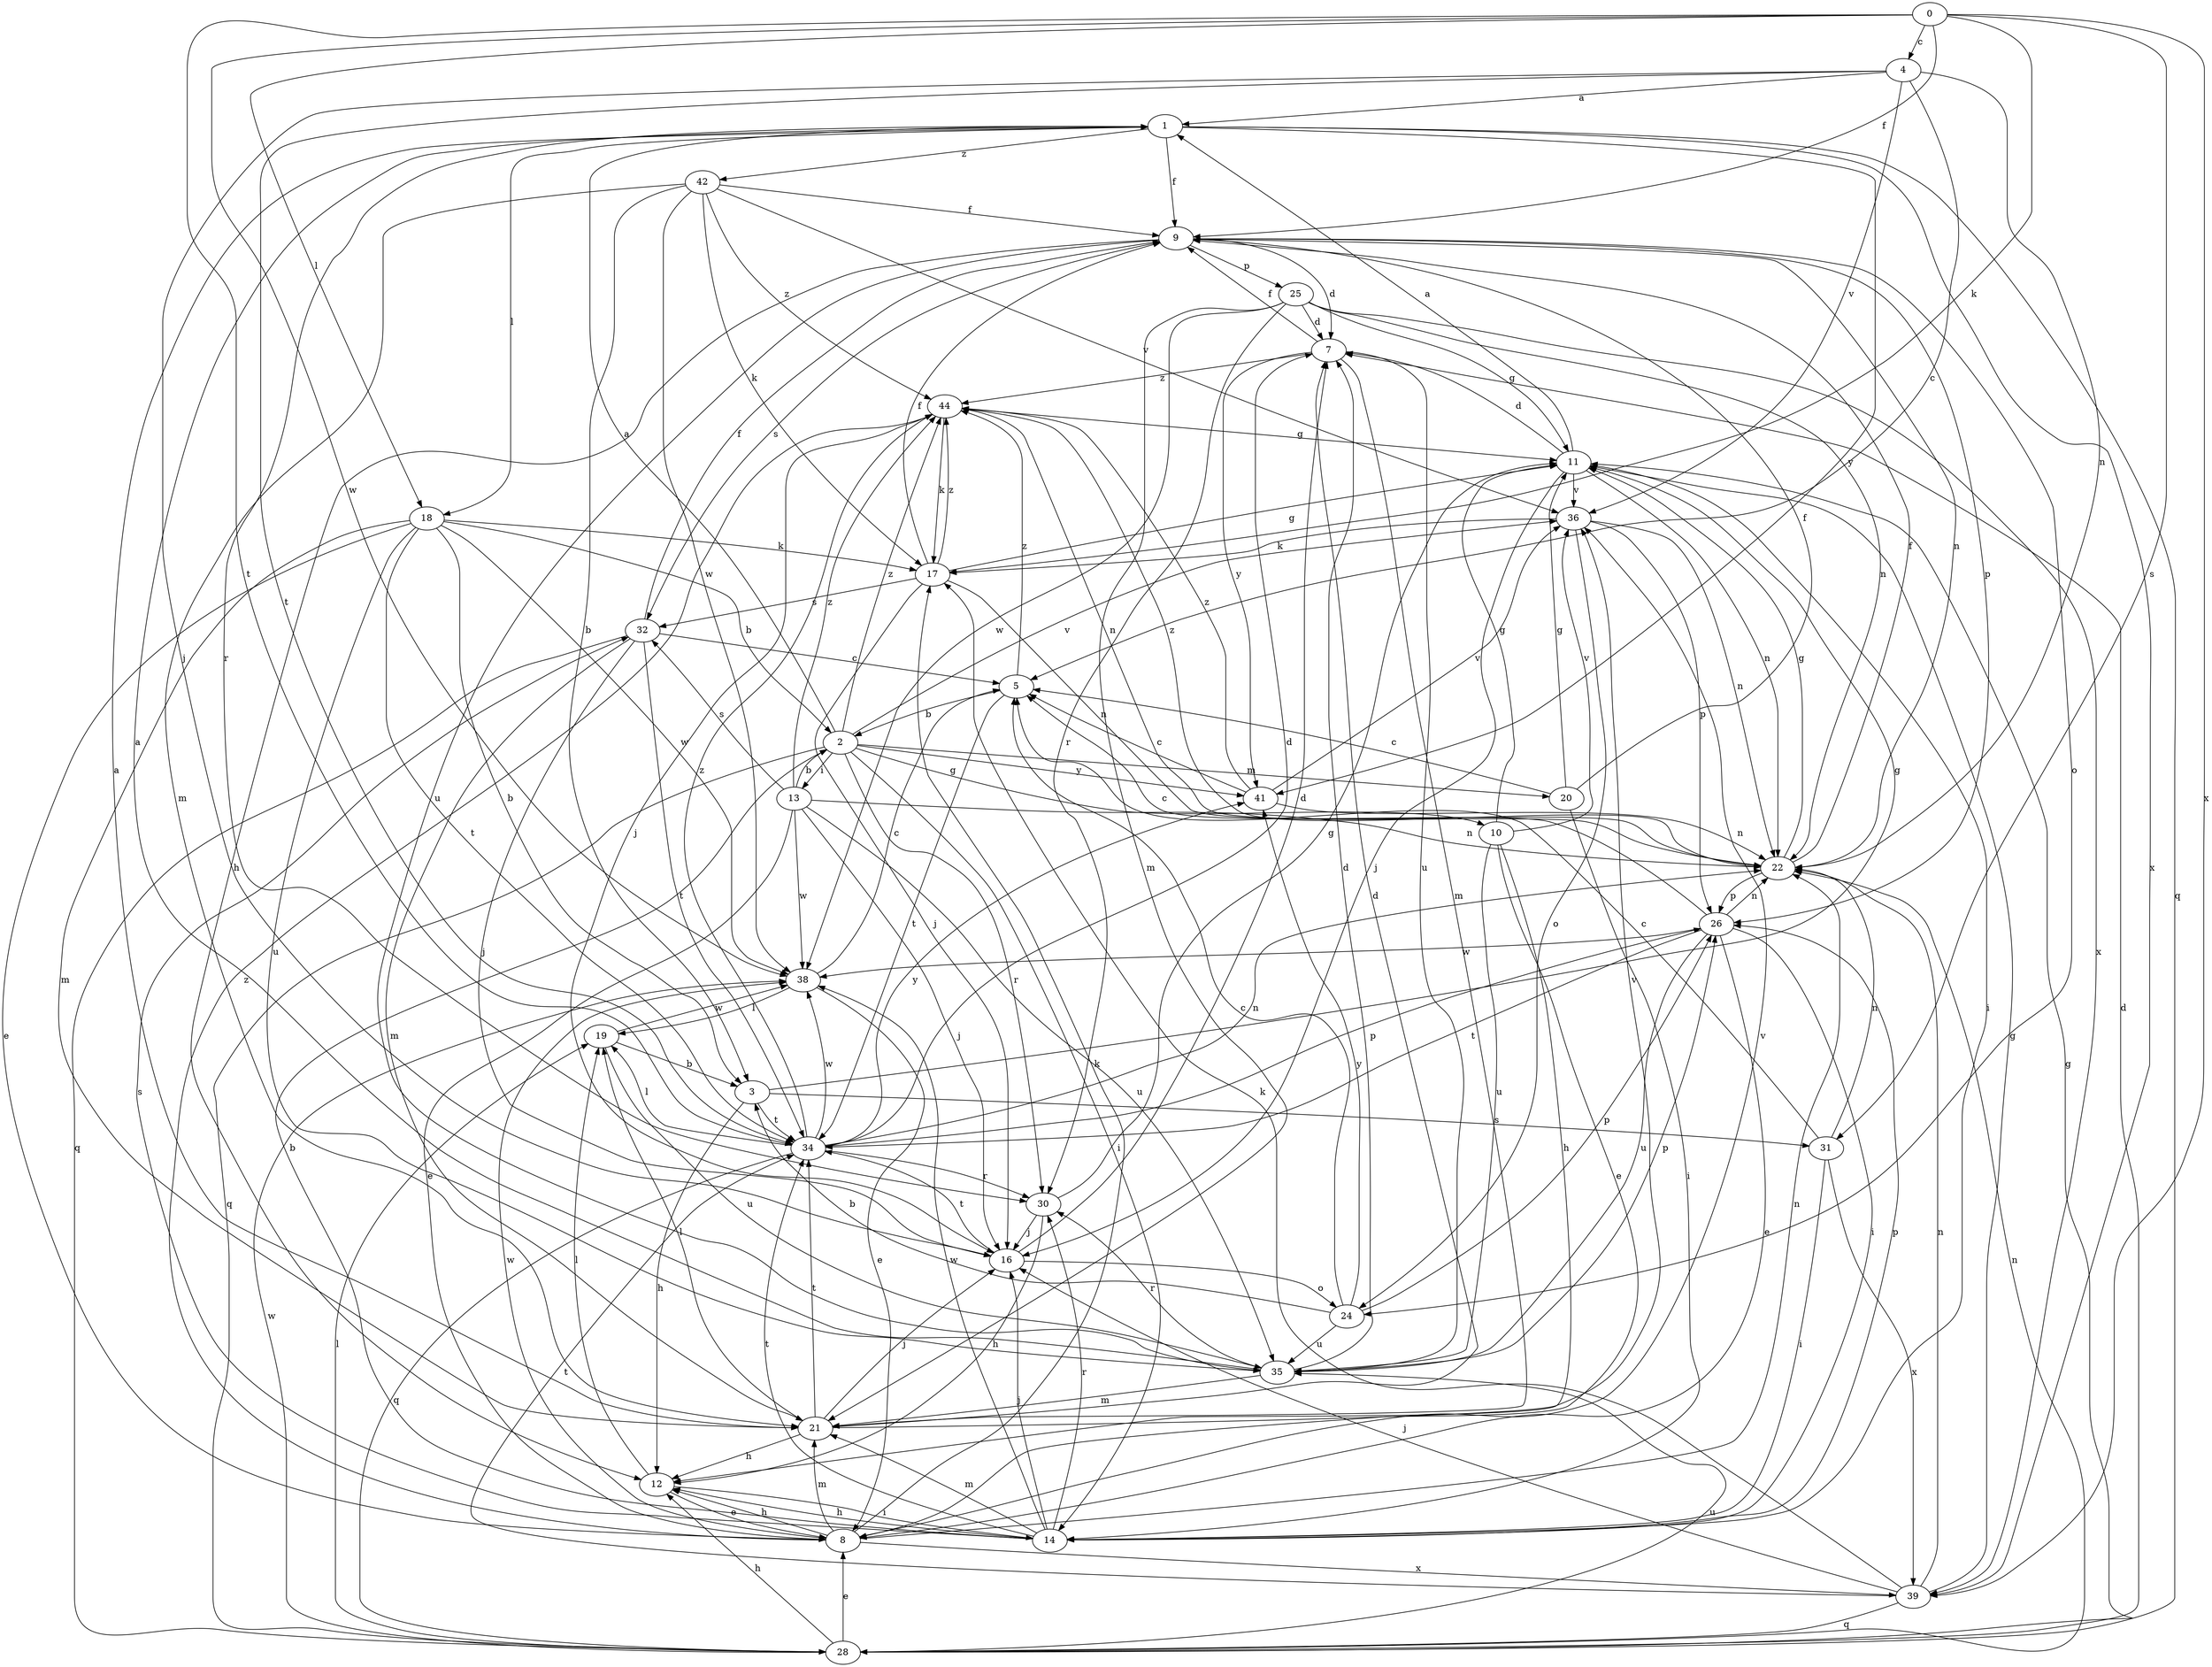 strict digraph  {
0;
1;
2;
3;
4;
5;
7;
8;
9;
10;
11;
12;
13;
14;
16;
17;
18;
19;
20;
21;
22;
24;
25;
26;
28;
30;
31;
32;
34;
35;
36;
38;
39;
41;
42;
44;
0 -> 4  [label=c];
0 -> 9  [label=f];
0 -> 17  [label=k];
0 -> 18  [label=l];
0 -> 31  [label=s];
0 -> 34  [label=t];
0 -> 38  [label=w];
0 -> 39  [label=x];
1 -> 9  [label=f];
1 -> 18  [label=l];
1 -> 28  [label=q];
1 -> 30  [label=r];
1 -> 39  [label=x];
1 -> 41  [label=y];
1 -> 42  [label=z];
2 -> 1  [label=a];
2 -> 10  [label=g];
2 -> 13  [label=i];
2 -> 14  [label=i];
2 -> 20  [label=m];
2 -> 28  [label=q];
2 -> 30  [label=r];
2 -> 36  [label=v];
2 -> 41  [label=y];
2 -> 44  [label=z];
3 -> 11  [label=g];
3 -> 12  [label=h];
3 -> 31  [label=s];
3 -> 34  [label=t];
4 -> 1  [label=a];
4 -> 5  [label=c];
4 -> 16  [label=j];
4 -> 22  [label=n];
4 -> 34  [label=t];
4 -> 36  [label=v];
5 -> 2  [label=b];
5 -> 34  [label=t];
5 -> 44  [label=z];
7 -> 9  [label=f];
7 -> 21  [label=m];
7 -> 35  [label=u];
7 -> 41  [label=y];
7 -> 44  [label=z];
8 -> 12  [label=h];
8 -> 17  [label=k];
8 -> 21  [label=m];
8 -> 22  [label=n];
8 -> 36  [label=v];
8 -> 38  [label=w];
8 -> 39  [label=x];
8 -> 44  [label=z];
9 -> 7  [label=d];
9 -> 12  [label=h];
9 -> 22  [label=n];
9 -> 24  [label=o];
9 -> 25  [label=p];
9 -> 26  [label=p];
9 -> 32  [label=s];
9 -> 35  [label=u];
10 -> 8  [label=e];
10 -> 11  [label=g];
10 -> 12  [label=h];
10 -> 35  [label=u];
10 -> 36  [label=v];
11 -> 1  [label=a];
11 -> 7  [label=d];
11 -> 14  [label=i];
11 -> 16  [label=j];
11 -> 22  [label=n];
11 -> 36  [label=v];
12 -> 8  [label=e];
12 -> 14  [label=i];
12 -> 19  [label=l];
13 -> 2  [label=b];
13 -> 8  [label=e];
13 -> 16  [label=j];
13 -> 22  [label=n];
13 -> 32  [label=s];
13 -> 35  [label=u];
13 -> 38  [label=w];
13 -> 44  [label=z];
14 -> 2  [label=b];
14 -> 12  [label=h];
14 -> 16  [label=j];
14 -> 21  [label=m];
14 -> 26  [label=p];
14 -> 30  [label=r];
14 -> 32  [label=s];
14 -> 34  [label=t];
14 -> 38  [label=w];
16 -> 7  [label=d];
16 -> 24  [label=o];
16 -> 34  [label=t];
17 -> 9  [label=f];
17 -> 11  [label=g];
17 -> 16  [label=j];
17 -> 22  [label=n];
17 -> 32  [label=s];
17 -> 44  [label=z];
18 -> 2  [label=b];
18 -> 3  [label=b];
18 -> 8  [label=e];
18 -> 17  [label=k];
18 -> 21  [label=m];
18 -> 34  [label=t];
18 -> 35  [label=u];
18 -> 38  [label=w];
19 -> 3  [label=b];
19 -> 35  [label=u];
19 -> 38  [label=w];
20 -> 5  [label=c];
20 -> 9  [label=f];
20 -> 11  [label=g];
20 -> 14  [label=i];
21 -> 1  [label=a];
21 -> 7  [label=d];
21 -> 12  [label=h];
21 -> 16  [label=j];
21 -> 19  [label=l];
21 -> 34  [label=t];
21 -> 36  [label=v];
22 -> 9  [label=f];
22 -> 11  [label=g];
22 -> 26  [label=p];
22 -> 44  [label=z];
24 -> 3  [label=b];
24 -> 5  [label=c];
24 -> 26  [label=p];
24 -> 35  [label=u];
24 -> 41  [label=y];
25 -> 7  [label=d];
25 -> 11  [label=g];
25 -> 21  [label=m];
25 -> 22  [label=n];
25 -> 30  [label=r];
25 -> 38  [label=w];
25 -> 39  [label=x];
26 -> 5  [label=c];
26 -> 8  [label=e];
26 -> 14  [label=i];
26 -> 22  [label=n];
26 -> 34  [label=t];
26 -> 35  [label=u];
26 -> 38  [label=w];
28 -> 7  [label=d];
28 -> 8  [label=e];
28 -> 11  [label=g];
28 -> 12  [label=h];
28 -> 19  [label=l];
28 -> 22  [label=n];
28 -> 35  [label=u];
28 -> 38  [label=w];
30 -> 11  [label=g];
30 -> 12  [label=h];
30 -> 16  [label=j];
31 -> 5  [label=c];
31 -> 14  [label=i];
31 -> 22  [label=n];
31 -> 39  [label=x];
32 -> 5  [label=c];
32 -> 9  [label=f];
32 -> 16  [label=j];
32 -> 21  [label=m];
32 -> 28  [label=q];
32 -> 34  [label=t];
34 -> 7  [label=d];
34 -> 19  [label=l];
34 -> 22  [label=n];
34 -> 26  [label=p];
34 -> 28  [label=q];
34 -> 30  [label=r];
34 -> 38  [label=w];
34 -> 41  [label=y];
34 -> 44  [label=z];
35 -> 1  [label=a];
35 -> 7  [label=d];
35 -> 21  [label=m];
35 -> 26  [label=p];
35 -> 30  [label=r];
36 -> 17  [label=k];
36 -> 22  [label=n];
36 -> 24  [label=o];
36 -> 26  [label=p];
38 -> 5  [label=c];
38 -> 8  [label=e];
38 -> 19  [label=l];
39 -> 11  [label=g];
39 -> 16  [label=j];
39 -> 17  [label=k];
39 -> 22  [label=n];
39 -> 28  [label=q];
39 -> 34  [label=t];
41 -> 5  [label=c];
41 -> 22  [label=n];
41 -> 36  [label=v];
41 -> 44  [label=z];
42 -> 3  [label=b];
42 -> 9  [label=f];
42 -> 17  [label=k];
42 -> 21  [label=m];
42 -> 36  [label=v];
42 -> 38  [label=w];
42 -> 44  [label=z];
44 -> 11  [label=g];
44 -> 16  [label=j];
44 -> 17  [label=k];
44 -> 22  [label=n];
}
